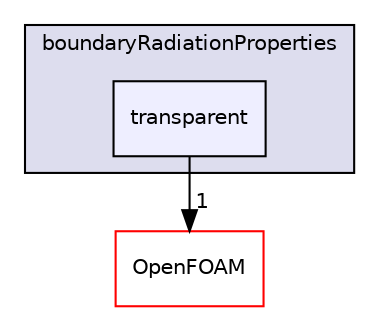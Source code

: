 digraph "src/thermophysicalModels/radiation/submodels/boundaryRadiationProperties/transparent" {
  bgcolor=transparent;
  compound=true
  node [ fontsize="10", fontname="Helvetica"];
  edge [ labelfontsize="10", labelfontname="Helvetica"];
  subgraph clusterdir_252641a3cc3167caf31d43d0f3b64b7b {
    graph [ bgcolor="#ddddee", pencolor="black", label="boundaryRadiationProperties" fontname="Helvetica", fontsize="10", URL="dir_252641a3cc3167caf31d43d0f3b64b7b.html"]
  dir_e25035abc5ea4c14250dc853fe3a61d0 [shape=box, label="transparent", style="filled", fillcolor="#eeeeff", pencolor="black", URL="dir_e25035abc5ea4c14250dc853fe3a61d0.html"];
  }
  dir_c5473ff19b20e6ec4dfe5c310b3778a8 [shape=box label="OpenFOAM" color="red" URL="dir_c5473ff19b20e6ec4dfe5c310b3778a8.html"];
  dir_e25035abc5ea4c14250dc853fe3a61d0->dir_c5473ff19b20e6ec4dfe5c310b3778a8 [headlabel="1", labeldistance=1.5 headhref="dir_003759_002151.html"];
}
